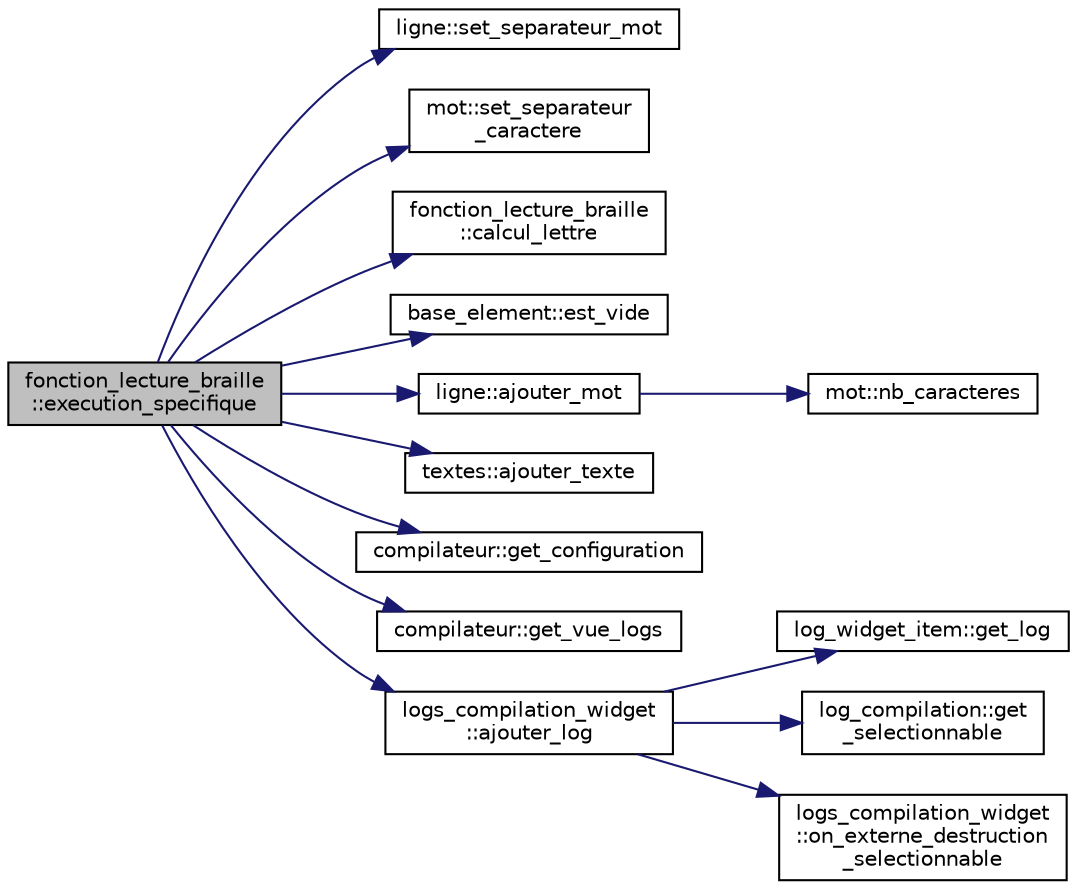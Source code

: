 digraph "fonction_lecture_braille::execution_specifique"
{
  edge [fontname="Helvetica",fontsize="10",labelfontname="Helvetica",labelfontsize="10"];
  node [fontname="Helvetica",fontsize="10",shape=record];
  rankdir="LR";
  Node24 [label="fonction_lecture_braille\l::execution_specifique",height=0.2,width=0.4,color="black", fillcolor="grey75", style="filled", fontcolor="black"];
  Node24 -> Node25 [color="midnightblue",fontsize="10",style="solid",fontname="Helvetica"];
  Node25 [label="ligne::set_separateur_mot",height=0.2,width=0.4,color="black", fillcolor="white", style="filled",URL="$classligne.html#aa13dd59094abd373163ef55e2f33bf8a",tooltip="Initialise le séparateur de mot. "];
  Node24 -> Node26 [color="midnightblue",fontsize="10",style="solid",fontname="Helvetica"];
  Node26 [label="mot::set_separateur\l_caractere",height=0.2,width=0.4,color="black", fillcolor="white", style="filled",URL="$classmot.html#a8eee30af22c69b8c81d98fe2a95c3471",tooltip="Initialise le séparateur de caractères. "];
  Node24 -> Node27 [color="midnightblue",fontsize="10",style="solid",fontname="Helvetica"];
  Node27 [label="fonction_lecture_braille\l::calcul_lettre",height=0.2,width=0.4,color="black", fillcolor="white", style="filled",URL="$classfonction__lecture__braille.html#ad907c8281769c1134ba2a344109b70ca",tooltip="Retourne la lettre d&#39;un élément en braille donné. "];
  Node24 -> Node28 [color="midnightblue",fontsize="10",style="solid",fontname="Helvetica"];
  Node28 [label="base_element::est_vide",height=0.2,width=0.4,color="black", fillcolor="white", style="filled",URL="$classbase__element.html#ae8c5cc89897afdfaf7092a526e0c675b",tooltip="Teste si l&#39;élément est vide. "];
  Node24 -> Node29 [color="midnightblue",fontsize="10",style="solid",fontname="Helvetica"];
  Node29 [label="ligne::ajouter_mot",height=0.2,width=0.4,color="black", fillcolor="white", style="filled",URL="$classligne.html#abb194a19c94d5d7ec48ef442f5043d1e",tooltip="Ajoute un mot à la ligne. "];
  Node29 -> Node30 [color="midnightblue",fontsize="10",style="solid",fontname="Helvetica"];
  Node30 [label="mot::nb_caracteres",height=0.2,width=0.4,color="black", fillcolor="white", style="filled",URL="$classmot.html#a9f5c9cd3673bd6d4ba3b7ea9e406ef49",tooltip="Retourne le nombre de caractère du mot. "];
  Node24 -> Node31 [color="midnightblue",fontsize="10",style="solid",fontname="Helvetica"];
  Node31 [label="textes::ajouter_texte",height=0.2,width=0.4,color="black", fillcolor="white", style="filled",URL="$classtextes.html#a43f525d434beb88abf038c54fe656d91",tooltip="Ajoute un texte donné. "];
  Node24 -> Node32 [color="midnightblue",fontsize="10",style="solid",fontname="Helvetica"];
  Node32 [label="compilateur::get_configuration",height=0.2,width=0.4,color="black", fillcolor="white", style="filled",URL="$classcompilateur.html#a1b90b920c98f81b88171bda33967ffac",tooltip="Accesseur de la configuration courante. "];
  Node24 -> Node33 [color="midnightblue",fontsize="10",style="solid",fontname="Helvetica"];
  Node33 [label="compilateur::get_vue_logs",height=0.2,width=0.4,color="black", fillcolor="white", style="filled",URL="$classcompilateur.html#a082b5dae21b0b539a159e180164a5f7c",tooltip="Accesseur du widget de la vue des logs. "];
  Node24 -> Node34 [color="midnightblue",fontsize="10",style="solid",fontname="Helvetica"];
  Node34 [label="logs_compilation_widget\l::ajouter_log",height=0.2,width=0.4,color="black", fillcolor="white", style="filled",URL="$classlogs__compilation__widget.html#a51fcc25d77ca9beafc2721d9c84f07a7",tooltip="Ajoute un log à la liste des logs. "];
  Node34 -> Node35 [color="midnightblue",fontsize="10",style="solid",fontname="Helvetica"];
  Node35 [label="log_widget_item::get_log",height=0.2,width=0.4,color="black", fillcolor="white", style="filled",URL="$classlog__widget__item.html#a50885aa7f8b31392370fe1dafe982a62",tooltip="Accesseur du log associé. "];
  Node34 -> Node36 [color="midnightblue",fontsize="10",style="solid",fontname="Helvetica"];
  Node36 [label="log_compilation::get\l_selectionnable",height=0.2,width=0.4,color="black", fillcolor="white", style="filled",URL="$classlog__compilation.html#a33648aa43d6eac93335fbf032c581f67",tooltip="Accesseur de l&#39;objet associé. "];
  Node34 -> Node37 [color="midnightblue",fontsize="10",style="solid",fontname="Helvetica"];
  Node37 [label="logs_compilation_widget\l::on_externe_destruction\l_selectionnable",height=0.2,width=0.4,color="black", fillcolor="white", style="filled",URL="$classlogs__compilation__widget.html#aa1e59554cb81d84ad0cd4245b166b2df",tooltip="Fonction appelée lors de la destruction d&#39;un objet sélectionnable. "];
}
